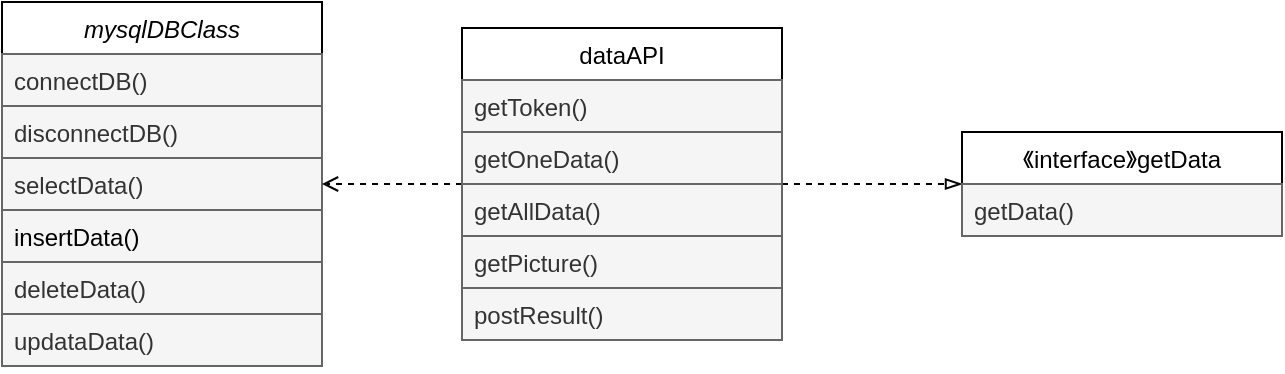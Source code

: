<mxfile version="21.3.0" type="github">
  <diagram name="第 1 页" id="byzmeNvj5Cm9BTvoUOdt">
    <mxGraphModel dx="956" dy="543" grid="1" gridSize="10" guides="1" tooltips="1" connect="1" arrows="1" fold="1" page="1" pageScale="1" pageWidth="827" pageHeight="1169" math="0" shadow="0">
      <root>
        <mxCell id="0" />
        <mxCell id="1" parent="0" />
        <mxCell id="EmL7bK_ivcTNPrSKvdyx-1" value="mysqlDBClass" style="swimlane;fontStyle=2;align=center;verticalAlign=top;childLayout=stackLayout;horizontal=1;startSize=26;horizontalStack=0;resizeParent=1;resizeLast=0;collapsible=1;marginBottom=0;rounded=0;shadow=0;strokeWidth=1;" vertex="1" parent="1">
          <mxGeometry x="90" y="230" width="160" height="182" as="geometry">
            <mxRectangle x="230" y="140" width="160" height="26" as="alternateBounds" />
          </mxGeometry>
        </mxCell>
        <mxCell id="EmL7bK_ivcTNPrSKvdyx-2" value="connectDB()" style="text;align=left;verticalAlign=top;spacingLeft=4;spacingRight=4;overflow=hidden;rotatable=0;points=[[0,0.5],[1,0.5]];portConstraint=eastwest;fillColor=#f5f5f5;fontColor=#333333;strokeColor=#666666;" vertex="1" parent="EmL7bK_ivcTNPrSKvdyx-1">
          <mxGeometry y="26" width="160" height="26" as="geometry" />
        </mxCell>
        <mxCell id="EmL7bK_ivcTNPrSKvdyx-3" value="disconnectDB()" style="text;align=left;verticalAlign=top;spacingLeft=4;spacingRight=4;overflow=hidden;rotatable=0;points=[[0,0.5],[1,0.5]];portConstraint=eastwest;rounded=0;shadow=0;html=0;fillColor=#f5f5f5;fontColor=#333333;strokeColor=#666666;" vertex="1" parent="EmL7bK_ivcTNPrSKvdyx-1">
          <mxGeometry y="52" width="160" height="26" as="geometry" />
        </mxCell>
        <mxCell id="EmL7bK_ivcTNPrSKvdyx-4" value="selectData()" style="text;align=left;verticalAlign=top;spacingLeft=4;spacingRight=4;overflow=hidden;rotatable=0;points=[[0,0.5],[1,0.5]];portConstraint=eastwest;rounded=0;shadow=0;html=0;fillColor=#f5f5f5;fontColor=#333333;strokeColor=#666666;" vertex="1" parent="EmL7bK_ivcTNPrSKvdyx-1">
          <mxGeometry y="78" width="160" height="26" as="geometry" />
        </mxCell>
        <mxCell id="EmL7bK_ivcTNPrSKvdyx-5" value="insertData()" style="text;align=left;verticalAlign=top;spacingLeft=4;spacingRight=4;overflow=hidden;rotatable=0;points=[[0,0.5],[1,0.5]];portConstraint=eastwest;rounded=0;shadow=0;html=0;fillColor=#f5f5f5;strokeColor=#666666;" vertex="1" parent="EmL7bK_ivcTNPrSKvdyx-1">
          <mxGeometry y="104" width="160" height="26" as="geometry" />
        </mxCell>
        <mxCell id="EmL7bK_ivcTNPrSKvdyx-6" value="deleteData()" style="text;align=left;verticalAlign=top;spacingLeft=4;spacingRight=4;overflow=hidden;rotatable=0;points=[[0,0.5],[1,0.5]];portConstraint=eastwest;rounded=0;shadow=0;html=0;fillColor=#f5f5f5;fontColor=#333333;strokeColor=#666666;" vertex="1" parent="EmL7bK_ivcTNPrSKvdyx-1">
          <mxGeometry y="130" width="160" height="26" as="geometry" />
        </mxCell>
        <mxCell id="EmL7bK_ivcTNPrSKvdyx-7" value="updataData()" style="text;align=left;verticalAlign=top;spacingLeft=4;spacingRight=4;overflow=hidden;rotatable=0;points=[[0,0.5],[1,0.5]];portConstraint=eastwest;rounded=0;shadow=0;html=0;fillColor=#f5f5f5;fontColor=#333333;strokeColor=#666666;" vertex="1" parent="EmL7bK_ivcTNPrSKvdyx-1">
          <mxGeometry y="156" width="160" height="26" as="geometry" />
        </mxCell>
        <mxCell id="EmL7bK_ivcTNPrSKvdyx-15" style="edgeStyle=orthogonalEdgeStyle;rounded=0;orthogonalLoop=1;jettySize=auto;html=1;exitX=0;exitY=0.5;exitDx=0;exitDy=0;dashed=1;endArrow=open;endFill=0;entryX=1;entryY=0.5;entryDx=0;entryDy=0;" edge="1" parent="1" source="EmL7bK_ivcTNPrSKvdyx-9" target="EmL7bK_ivcTNPrSKvdyx-1">
          <mxGeometry relative="1" as="geometry">
            <mxPoint x="370" y="308" as="targetPoint" />
          </mxGeometry>
        </mxCell>
        <mxCell id="EmL7bK_ivcTNPrSKvdyx-22" value="" style="edgeStyle=orthogonalEdgeStyle;rounded=0;orthogonalLoop=1;jettySize=auto;html=1;dashed=1;endArrow=blockThin;endFill=0;" edge="1" parent="1" source="EmL7bK_ivcTNPrSKvdyx-9" target="EmL7bK_ivcTNPrSKvdyx-16">
          <mxGeometry relative="1" as="geometry" />
        </mxCell>
        <mxCell id="EmL7bK_ivcTNPrSKvdyx-9" value="dataAPI" style="swimlane;fontStyle=0;align=center;verticalAlign=top;childLayout=stackLayout;horizontal=1;startSize=26;horizontalStack=0;resizeParent=1;resizeLast=0;collapsible=1;marginBottom=0;rounded=0;shadow=0;strokeWidth=1;" vertex="1" parent="1">
          <mxGeometry x="320" y="243" width="160" height="156" as="geometry">
            <mxRectangle x="550" y="140" width="160" height="26" as="alternateBounds" />
          </mxGeometry>
        </mxCell>
        <mxCell id="EmL7bK_ivcTNPrSKvdyx-10" value="getToken()" style="text;align=left;verticalAlign=top;spacingLeft=4;spacingRight=4;overflow=hidden;rotatable=0;points=[[0,0.5],[1,0.5]];portConstraint=eastwest;fillColor=#f5f5f5;fontColor=#333333;strokeColor=#666666;" vertex="1" parent="EmL7bK_ivcTNPrSKvdyx-9">
          <mxGeometry y="26" width="160" height="26" as="geometry" />
        </mxCell>
        <mxCell id="EmL7bK_ivcTNPrSKvdyx-11" value="getOneData()" style="text;align=left;verticalAlign=top;spacingLeft=4;spacingRight=4;overflow=hidden;rotatable=0;points=[[0,0.5],[1,0.5]];portConstraint=eastwest;rounded=0;shadow=0;html=0;fillColor=#f5f5f5;fontColor=#333333;strokeColor=#666666;" vertex="1" parent="EmL7bK_ivcTNPrSKvdyx-9">
          <mxGeometry y="52" width="160" height="26" as="geometry" />
        </mxCell>
        <mxCell id="EmL7bK_ivcTNPrSKvdyx-12" value="getAllData()" style="text;align=left;verticalAlign=top;spacingLeft=4;spacingRight=4;overflow=hidden;rotatable=0;points=[[0,0.5],[1,0.5]];portConstraint=eastwest;rounded=0;shadow=0;html=0;fillColor=#f5f5f5;fontColor=#333333;strokeColor=#666666;" vertex="1" parent="EmL7bK_ivcTNPrSKvdyx-9">
          <mxGeometry y="78" width="160" height="26" as="geometry" />
        </mxCell>
        <mxCell id="EmL7bK_ivcTNPrSKvdyx-13" value="getPicture()" style="text;align=left;verticalAlign=top;spacingLeft=4;spacingRight=4;overflow=hidden;rotatable=0;points=[[0,0.5],[1,0.5]];portConstraint=eastwest;rounded=0;shadow=0;html=0;fillColor=#f5f5f5;fontColor=#333333;strokeColor=#666666;" vertex="1" parent="EmL7bK_ivcTNPrSKvdyx-9">
          <mxGeometry y="104" width="160" height="26" as="geometry" />
        </mxCell>
        <mxCell id="EmL7bK_ivcTNPrSKvdyx-14" value="postResult()" style="text;align=left;verticalAlign=top;spacingLeft=4;spacingRight=4;overflow=hidden;rotatable=0;points=[[0,0.5],[1,0.5]];portConstraint=eastwest;rounded=0;shadow=0;html=0;fillColor=#f5f5f5;fontColor=#333333;strokeColor=#666666;" vertex="1" parent="EmL7bK_ivcTNPrSKvdyx-9">
          <mxGeometry y="130" width="160" height="26" as="geometry" />
        </mxCell>
        <mxCell id="EmL7bK_ivcTNPrSKvdyx-16" value="《interface》getData" style="swimlane;fontStyle=0;align=center;verticalAlign=top;childLayout=stackLayout;horizontal=1;startSize=26;horizontalStack=0;resizeParent=1;resizeLast=0;collapsible=1;marginBottom=0;rounded=0;shadow=0;strokeWidth=1;" vertex="1" parent="1">
          <mxGeometry x="570" y="295" width="160" height="52" as="geometry">
            <mxRectangle x="550" y="140" width="160" height="26" as="alternateBounds" />
          </mxGeometry>
        </mxCell>
        <mxCell id="EmL7bK_ivcTNPrSKvdyx-19" value="getData()" style="text;align=left;verticalAlign=top;spacingLeft=4;spacingRight=4;overflow=hidden;rotatable=0;points=[[0,0.5],[1,0.5]];portConstraint=eastwest;rounded=0;shadow=0;html=0;fillColor=#f5f5f5;fontColor=#333333;strokeColor=#666666;" vertex="1" parent="EmL7bK_ivcTNPrSKvdyx-16">
          <mxGeometry y="26" width="160" height="26" as="geometry" />
        </mxCell>
      </root>
    </mxGraphModel>
  </diagram>
</mxfile>
